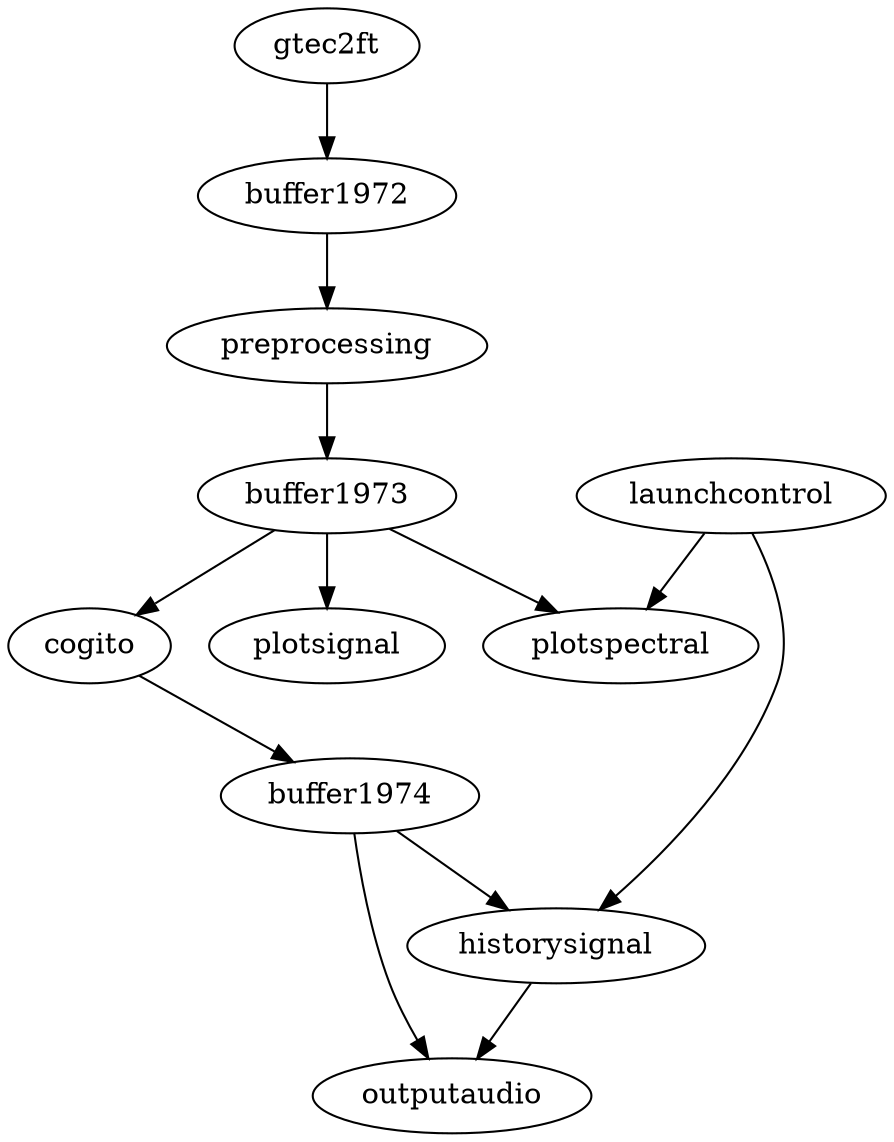 # To convert this into a bitmap representation, do this
#   dot -Tpng -o patch.png patch.dot
#
digraph {
    gtec2ft -> buffer1972;
    buffer1972 -> preprocessing -> buffer1973;
    buffer1973 -> cogito -> buffer1974;
    buffer1973 -> plotsignal;
    buffer1973 -> plotspectral;
    buffer1974 -> historysignal;
    buffer1974 -> outputaudio;
    launchcontrol -> historysignal;
    launchcontrol -> plotspectral;
    historysignal -> outputaudio;
}

